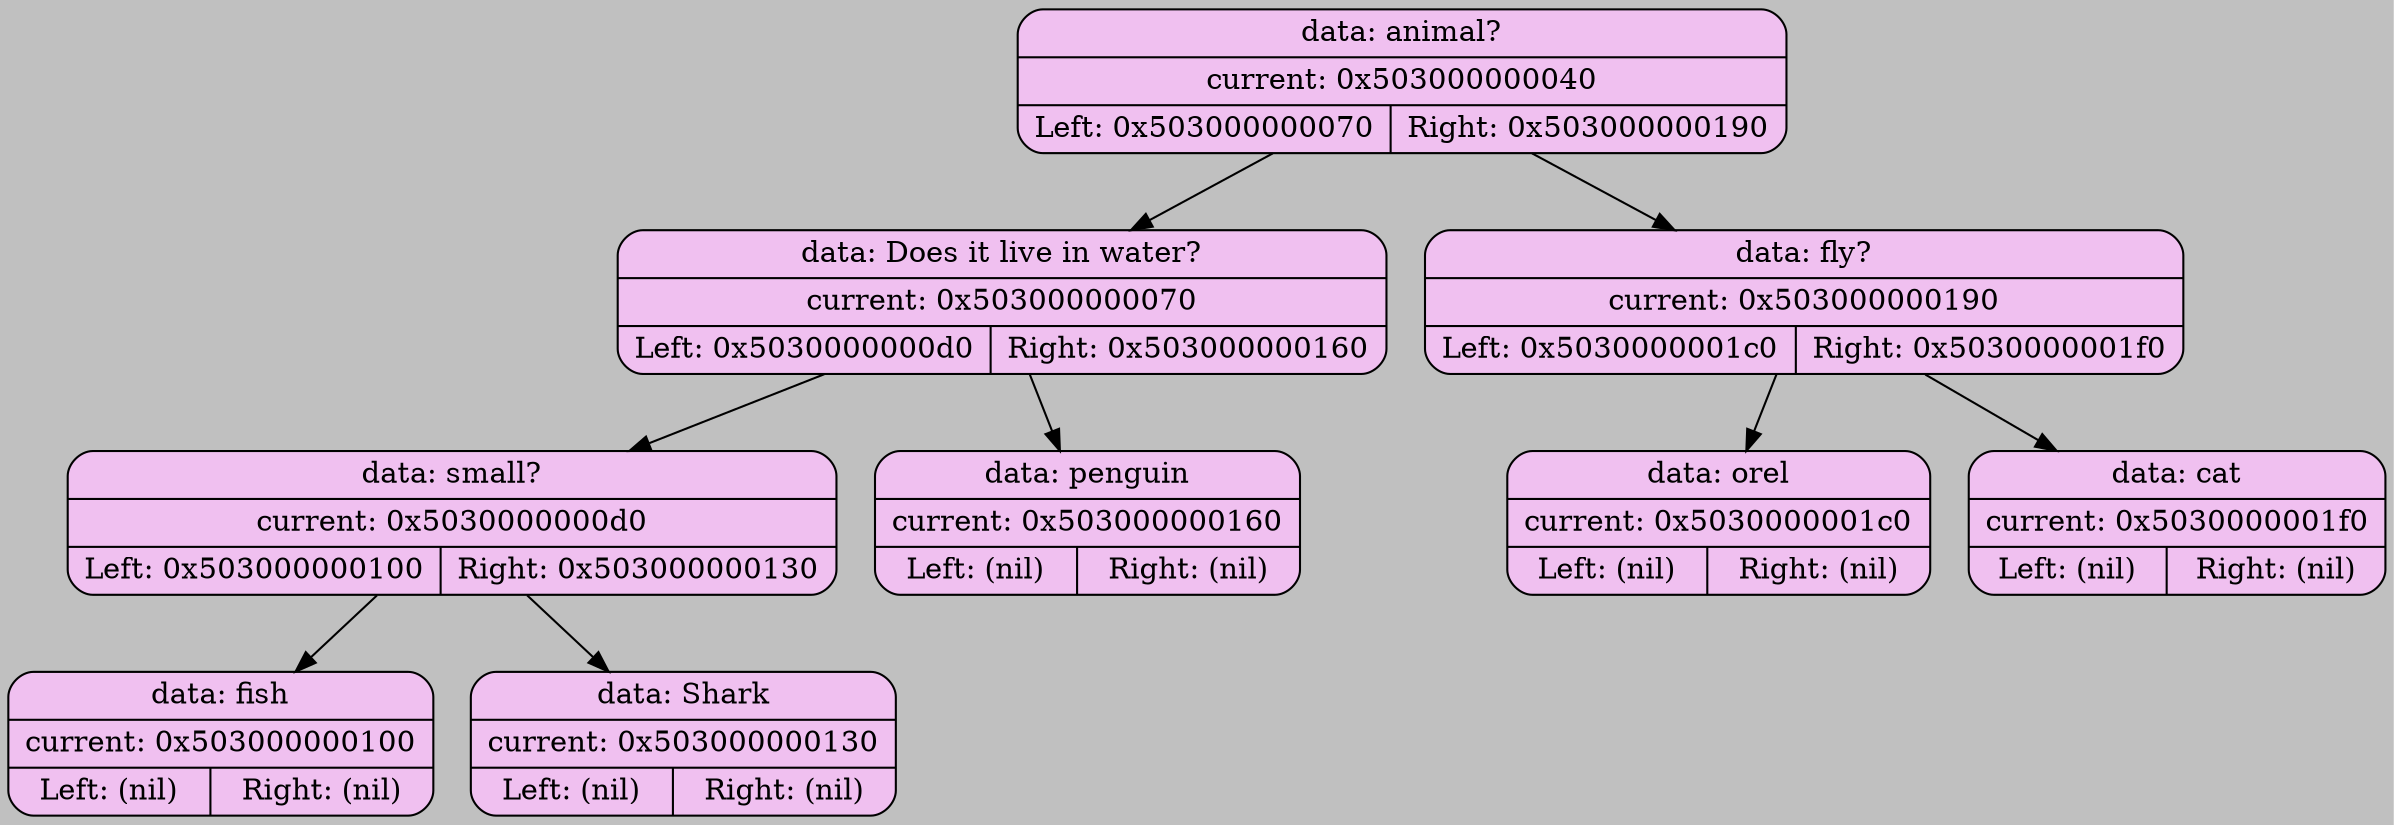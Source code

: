 digraph BinaryTree {
    bgcolor="#C0C0C0";

    node [shape=record];
    "0x503000000040" [shape=Mrecord, style=filled; fillcolor="#F0C0F0"; label="{data: animal? | current: 0x503000000040 | { Left: 0x503000000070 | Right: 0x503000000190 } }"];
    "0x503000000040" -> "0x503000000070";
    "0x503000000070" [shape=Mrecord, style=filled; fillcolor="#F0C0F0"; label="{data: Does it live in water? | current: 0x503000000070 | { Left: 0x5030000000d0 | Right: 0x503000000160 } }"];
    "0x503000000070" -> "0x5030000000d0";
    "0x5030000000d0" [shape=Mrecord, style=filled; fillcolor="#F0C0F0"; label="{data: small? | current: 0x5030000000d0 | { Left: 0x503000000100 | Right: 0x503000000130 } }"];
    "0x5030000000d0" -> "0x503000000100";
    "0x503000000100" [shape=Mrecord, style=filled; fillcolor="#F0C0F0"; label="{data: fish | current: 0x503000000100 | { Left: (nil) | Right: (nil) } }"];
    "0x5030000000d0" -> "0x503000000130";
    "0x503000000130" [shape=Mrecord, style=filled; fillcolor="#F0C0F0"; label="{data: Shark | current: 0x503000000130 | { Left: (nil) | Right: (nil) } }"];
    "0x503000000070" -> "0x503000000160";
    "0x503000000160" [shape=Mrecord, style=filled; fillcolor="#F0C0F0"; label="{data: penguin | current: 0x503000000160 | { Left: (nil) | Right: (nil) } }"];
    "0x503000000040" -> "0x503000000190";
    "0x503000000190" [shape=Mrecord, style=filled; fillcolor="#F0C0F0"; label="{data: fly? | current: 0x503000000190 | { Left: 0x5030000001c0 | Right: 0x5030000001f0 } }"];
    "0x503000000190" -> "0x5030000001c0";
    "0x5030000001c0" [shape=Mrecord, style=filled; fillcolor="#F0C0F0"; label="{data: orel | current: 0x5030000001c0 | { Left: (nil) | Right: (nil) } }"];
    "0x503000000190" -> "0x5030000001f0";
    "0x5030000001f0" [shape=Mrecord, style=filled; fillcolor="#F0C0F0"; label="{data: cat | current: 0x5030000001f0 | { Left: (nil) | Right: (nil) } }"];
}
